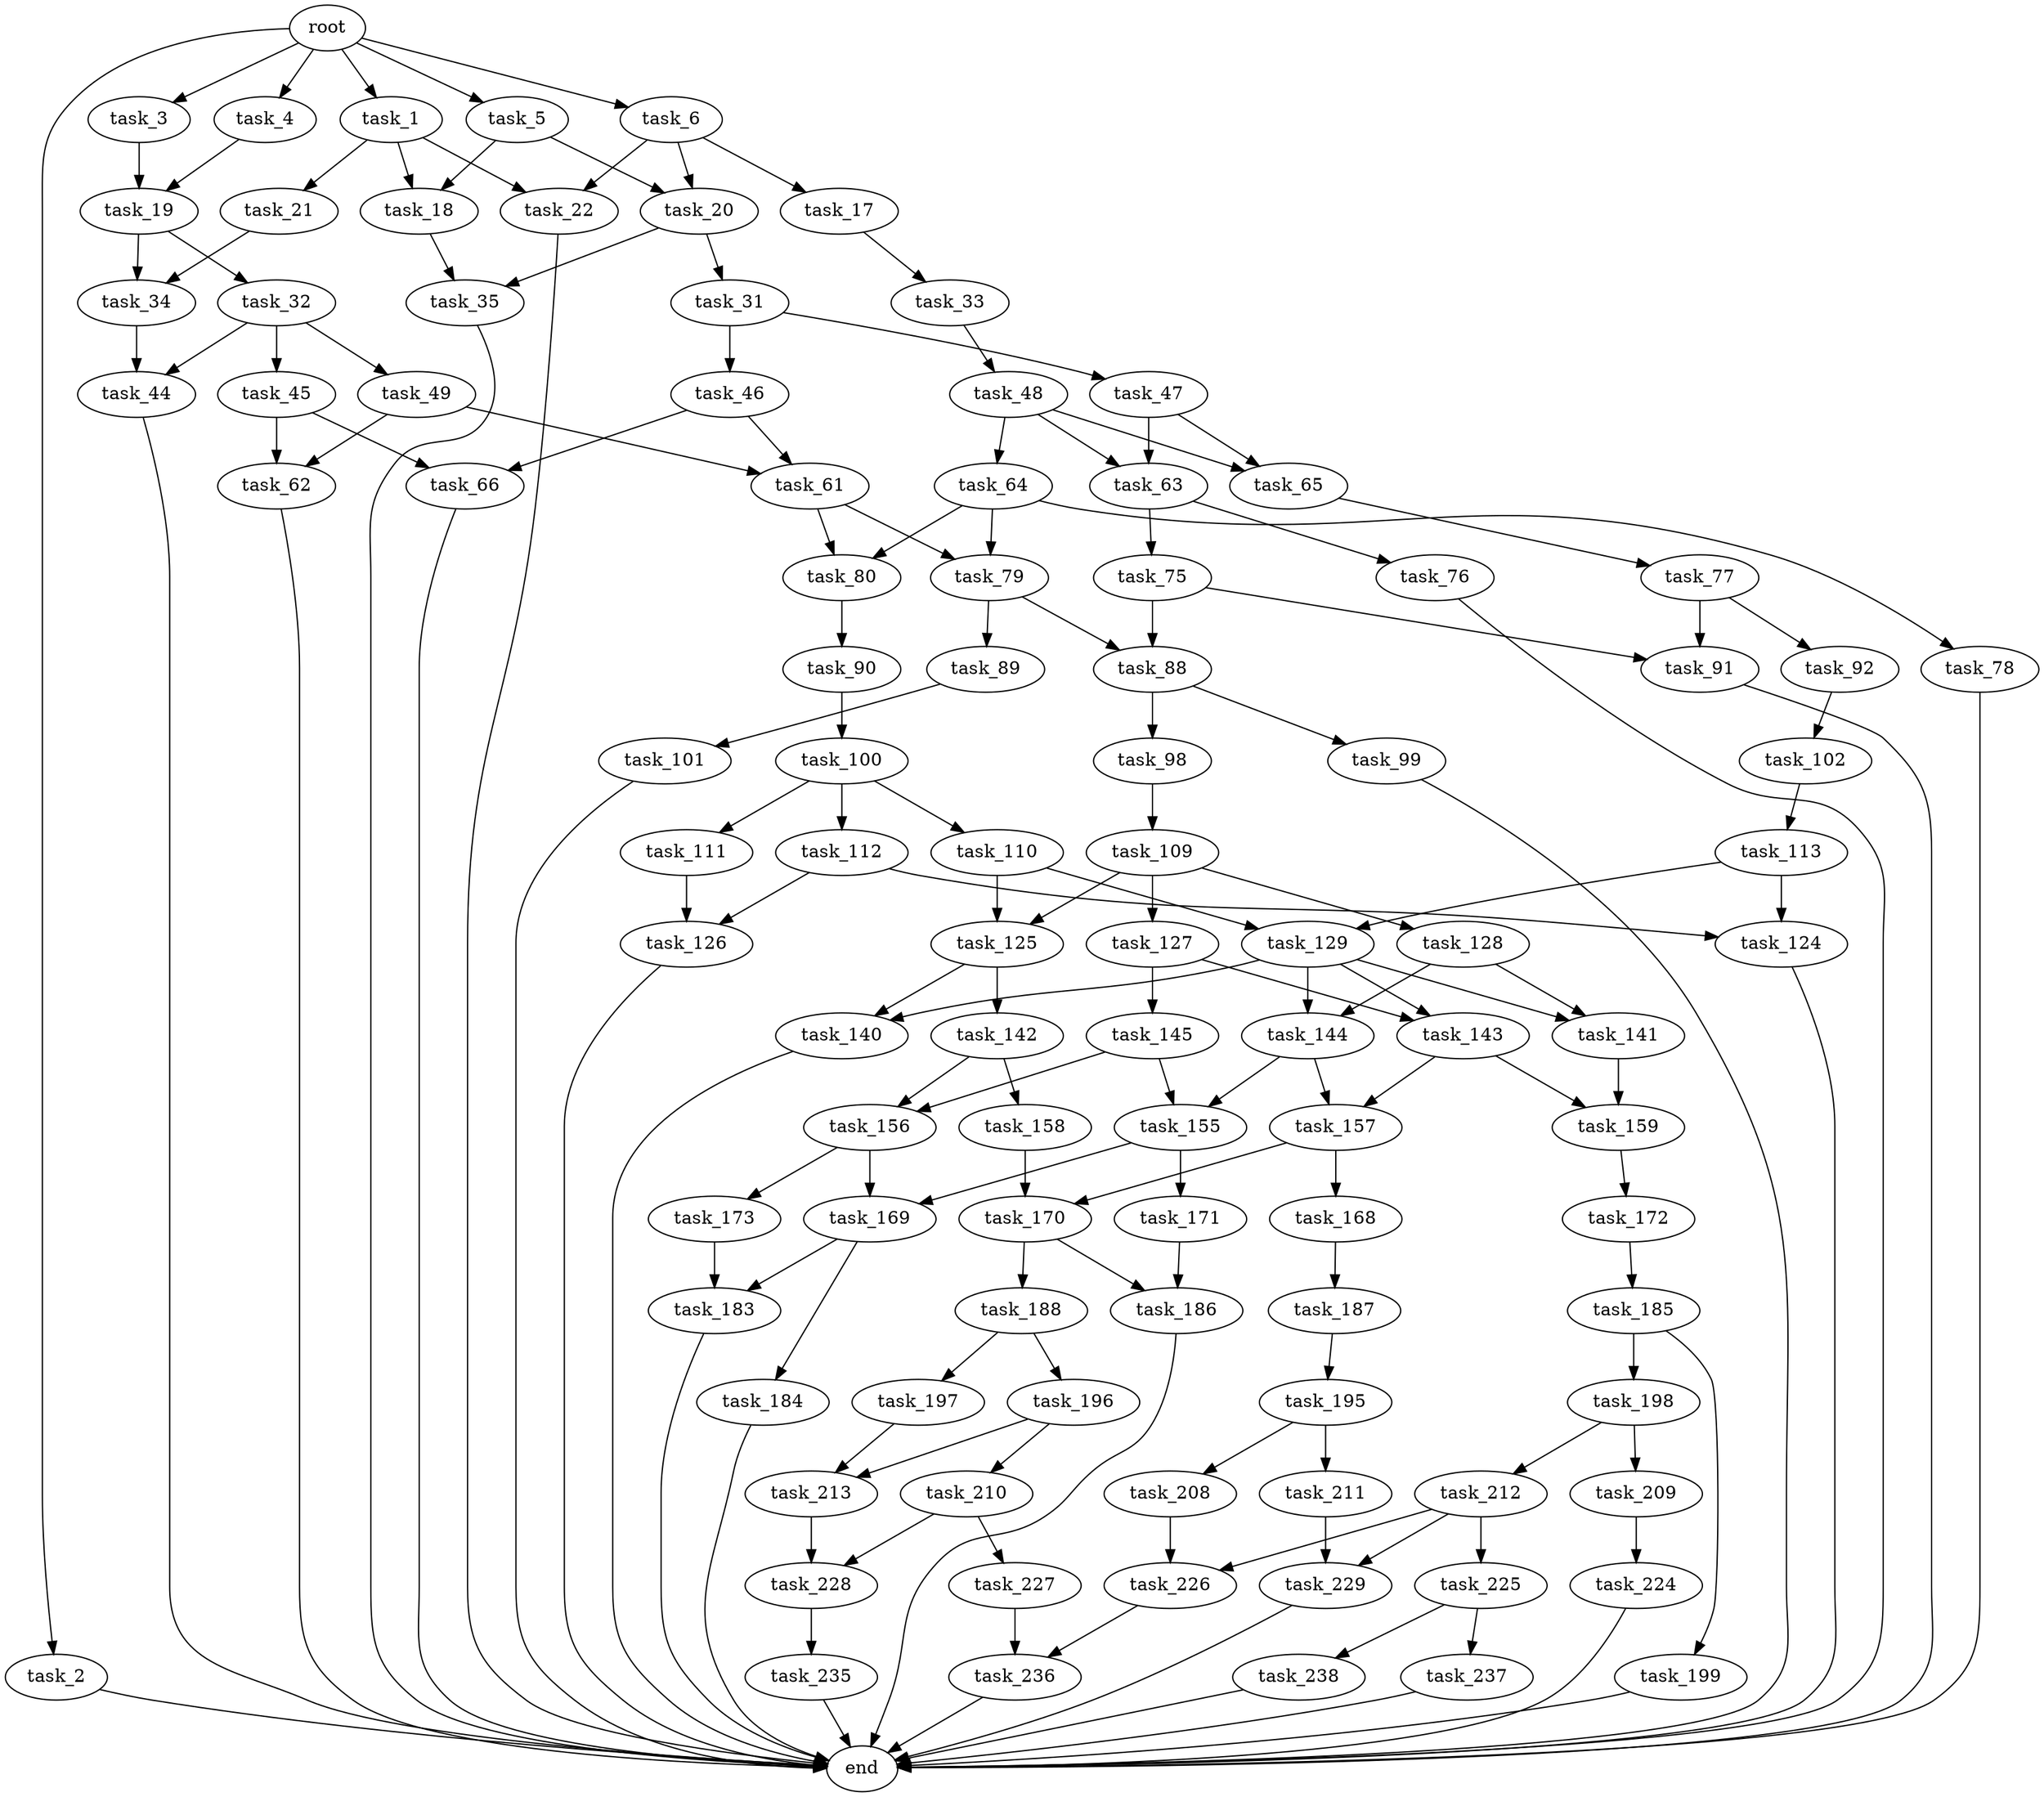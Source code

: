 digraph G {
  root [size="0.000000"];
  task_1 [size="12266741632.000000"];
  task_2 [size="102758651183.000000"];
  task_3 [size="549755813888.000000"];
  task_4 [size="14921896014.000000"];
  task_5 [size="24445867982.000000"];
  task_6 [size="34832260746.000000"];
  task_17 [size="599932923958.000000"];
  task_18 [size="248172606188.000000"];
  task_19 [size="1073741824000.000000"];
  task_20 [size="93646022797.000000"];
  task_21 [size="368293445632.000000"];
  task_22 [size="36829254797.000000"];
  task_31 [size="135736893331.000000"];
  task_32 [size="7478256021.000000"];
  task_33 [size="134217728000.000000"];
  task_34 [size="12259451466.000000"];
  task_35 [size="8589934592.000000"];
  task_44 [size="134217728000.000000"];
  task_45 [size="47090887931.000000"];
  task_46 [size="704477923755.000000"];
  task_47 [size="61094713811.000000"];
  task_48 [size="1010549349194.000000"];
  task_49 [size="713947391255.000000"];
  task_61 [size="13224162892.000000"];
  task_62 [size="28991029248.000000"];
  task_63 [size="9086469363.000000"];
  task_64 [size="3687422365.000000"];
  task_65 [size="6863946222.000000"];
  task_66 [size="28991029248.000000"];
  task_75 [size="320471493911.000000"];
  task_76 [size="418564909854.000000"];
  task_77 [size="549755813888.000000"];
  task_78 [size="549755813888.000000"];
  task_79 [size="1073741824000.000000"];
  task_80 [size="373861702690.000000"];
  task_88 [size="445329869846.000000"];
  task_89 [size="368293445632.000000"];
  task_90 [size="1244322711.000000"];
  task_91 [size="166729953721.000000"];
  task_92 [size="365508096744.000000"];
  task_98 [size="4429940512.000000"];
  task_99 [size="85461217388.000000"];
  task_100 [size="186941275444.000000"];
  task_101 [size="1073741824000.000000"];
  task_102 [size="2510885826.000000"];
  task_109 [size="368293445632.000000"];
  task_110 [size="8589934592.000000"];
  task_111 [size="97004787025.000000"];
  task_112 [size="7821745609.000000"];
  task_113 [size="1178940793478.000000"];
  task_124 [size="1073741824000.000000"];
  task_125 [size="15009489512.000000"];
  task_126 [size="1393131265732.000000"];
  task_127 [size="368293445632.000000"];
  task_128 [size="801506768249.000000"];
  task_129 [size="375909452859.000000"];
  task_140 [size="68719476736.000000"];
  task_141 [size="13606199981.000000"];
  task_142 [size="8589934592.000000"];
  task_143 [size="5773412335.000000"];
  task_144 [size="9485449770.000000"];
  task_145 [size="35185429667.000000"];
  task_155 [size="1031543070034.000000"];
  task_156 [size="68906422614.000000"];
  task_157 [size="11962147888.000000"];
  task_158 [size="1473433169.000000"];
  task_159 [size="52449891888.000000"];
  task_168 [size="232880409074.000000"];
  task_169 [size="319280480383.000000"];
  task_170 [size="174406770679.000000"];
  task_171 [size="782757789696.000000"];
  task_172 [size="30056527570.000000"];
  task_173 [size="10900512035.000000"];
  task_183 [size="217017992742.000000"];
  task_184 [size="11200754764.000000"];
  task_185 [size="134217728000.000000"];
  task_186 [size="43341978286.000000"];
  task_187 [size="12110453762.000000"];
  task_188 [size="28991029248.000000"];
  task_195 [size="11061403488.000000"];
  task_196 [size="10110211486.000000"];
  task_197 [size="782757789696.000000"];
  task_198 [size="134217728000.000000"];
  task_199 [size="134217728000.000000"];
  task_208 [size="231928233984.000000"];
  task_209 [size="2598444387.000000"];
  task_210 [size="14873949367.000000"];
  task_211 [size="368293445632.000000"];
  task_212 [size="2242227440.000000"];
  task_213 [size="1630751484.000000"];
  task_224 [size="4675308824.000000"];
  task_225 [size="42206014878.000000"];
  task_226 [size="170172552586.000000"];
  task_227 [size="368293445632.000000"];
  task_228 [size="1073741824000.000000"];
  task_229 [size="815782947.000000"];
  task_235 [size="6237893576.000000"];
  task_236 [size="1074621012646.000000"];
  task_237 [size="6327394010.000000"];
  task_238 [size="782757789696.000000"];
  end [size="0.000000"];

  root -> task_1 [size="1.000000"];
  root -> task_2 [size="1.000000"];
  root -> task_3 [size="1.000000"];
  root -> task_4 [size="1.000000"];
  root -> task_5 [size="1.000000"];
  root -> task_6 [size="1.000000"];
  task_1 -> task_18 [size="679477248.000000"];
  task_1 -> task_21 [size="679477248.000000"];
  task_1 -> task_22 [size="679477248.000000"];
  task_2 -> end [size="1.000000"];
  task_3 -> task_19 [size="536870912.000000"];
  task_4 -> task_19 [size="301989888.000000"];
  task_5 -> task_18 [size="679477248.000000"];
  task_5 -> task_20 [size="679477248.000000"];
  task_6 -> task_17 [size="679477248.000000"];
  task_6 -> task_20 [size="679477248.000000"];
  task_6 -> task_22 [size="679477248.000000"];
  task_17 -> task_33 [size="411041792.000000"];
  task_18 -> task_35 [size="209715200.000000"];
  task_19 -> task_32 [size="838860800.000000"];
  task_19 -> task_34 [size="838860800.000000"];
  task_20 -> task_31 [size="75497472.000000"];
  task_20 -> task_35 [size="75497472.000000"];
  task_21 -> task_34 [size="411041792.000000"];
  task_22 -> end [size="1.000000"];
  task_31 -> task_46 [size="134217728.000000"];
  task_31 -> task_47 [size="134217728.000000"];
  task_32 -> task_44 [size="679477248.000000"];
  task_32 -> task_45 [size="679477248.000000"];
  task_32 -> task_49 [size="679477248.000000"];
  task_33 -> task_48 [size="209715200.000000"];
  task_34 -> task_44 [size="209715200.000000"];
  task_35 -> end [size="1.000000"];
  task_44 -> end [size="1.000000"];
  task_45 -> task_62 [size="75497472.000000"];
  task_45 -> task_66 [size="75497472.000000"];
  task_46 -> task_61 [size="536870912.000000"];
  task_46 -> task_66 [size="536870912.000000"];
  task_47 -> task_63 [size="209715200.000000"];
  task_47 -> task_65 [size="209715200.000000"];
  task_48 -> task_63 [size="679477248.000000"];
  task_48 -> task_64 [size="679477248.000000"];
  task_48 -> task_65 [size="679477248.000000"];
  task_49 -> task_61 [size="536870912.000000"];
  task_49 -> task_62 [size="536870912.000000"];
  task_61 -> task_79 [size="209715200.000000"];
  task_61 -> task_80 [size="209715200.000000"];
  task_62 -> end [size="1.000000"];
  task_63 -> task_75 [size="838860800.000000"];
  task_63 -> task_76 [size="838860800.000000"];
  task_64 -> task_78 [size="301989888.000000"];
  task_64 -> task_79 [size="301989888.000000"];
  task_64 -> task_80 [size="301989888.000000"];
  task_65 -> task_77 [size="838860800.000000"];
  task_66 -> end [size="1.000000"];
  task_75 -> task_88 [size="209715200.000000"];
  task_75 -> task_91 [size="209715200.000000"];
  task_76 -> end [size="1.000000"];
  task_77 -> task_91 [size="536870912.000000"];
  task_77 -> task_92 [size="536870912.000000"];
  task_78 -> end [size="1.000000"];
  task_79 -> task_88 [size="838860800.000000"];
  task_79 -> task_89 [size="838860800.000000"];
  task_80 -> task_90 [size="301989888.000000"];
  task_88 -> task_98 [size="301989888.000000"];
  task_88 -> task_99 [size="301989888.000000"];
  task_89 -> task_101 [size="411041792.000000"];
  task_90 -> task_100 [size="33554432.000000"];
  task_91 -> end [size="1.000000"];
  task_92 -> task_102 [size="536870912.000000"];
  task_98 -> task_109 [size="134217728.000000"];
  task_99 -> end [size="1.000000"];
  task_100 -> task_110 [size="134217728.000000"];
  task_100 -> task_111 [size="134217728.000000"];
  task_100 -> task_112 [size="134217728.000000"];
  task_101 -> end [size="1.000000"];
  task_102 -> task_113 [size="75497472.000000"];
  task_109 -> task_125 [size="411041792.000000"];
  task_109 -> task_127 [size="411041792.000000"];
  task_109 -> task_128 [size="411041792.000000"];
  task_110 -> task_125 [size="33554432.000000"];
  task_110 -> task_129 [size="33554432.000000"];
  task_111 -> task_126 [size="134217728.000000"];
  task_112 -> task_124 [size="134217728.000000"];
  task_112 -> task_126 [size="134217728.000000"];
  task_113 -> task_124 [size="838860800.000000"];
  task_113 -> task_129 [size="838860800.000000"];
  task_124 -> end [size="1.000000"];
  task_125 -> task_140 [size="411041792.000000"];
  task_125 -> task_142 [size="411041792.000000"];
  task_126 -> end [size="1.000000"];
  task_127 -> task_143 [size="411041792.000000"];
  task_127 -> task_145 [size="411041792.000000"];
  task_128 -> task_141 [size="838860800.000000"];
  task_128 -> task_144 [size="838860800.000000"];
  task_129 -> task_140 [size="301989888.000000"];
  task_129 -> task_141 [size="301989888.000000"];
  task_129 -> task_143 [size="301989888.000000"];
  task_129 -> task_144 [size="301989888.000000"];
  task_140 -> end [size="1.000000"];
  task_141 -> task_159 [size="679477248.000000"];
  task_142 -> task_156 [size="33554432.000000"];
  task_142 -> task_158 [size="33554432.000000"];
  task_143 -> task_157 [size="209715200.000000"];
  task_143 -> task_159 [size="209715200.000000"];
  task_144 -> task_155 [size="679477248.000000"];
  task_144 -> task_157 [size="679477248.000000"];
  task_145 -> task_155 [size="33554432.000000"];
  task_145 -> task_156 [size="33554432.000000"];
  task_155 -> task_169 [size="679477248.000000"];
  task_155 -> task_171 [size="679477248.000000"];
  task_156 -> task_169 [size="301989888.000000"];
  task_156 -> task_173 [size="301989888.000000"];
  task_157 -> task_168 [size="301989888.000000"];
  task_157 -> task_170 [size="301989888.000000"];
  task_158 -> task_170 [size="134217728.000000"];
  task_159 -> task_172 [size="75497472.000000"];
  task_168 -> task_187 [size="209715200.000000"];
  task_169 -> task_183 [size="209715200.000000"];
  task_169 -> task_184 [size="209715200.000000"];
  task_170 -> task_186 [size="411041792.000000"];
  task_170 -> task_188 [size="411041792.000000"];
  task_171 -> task_186 [size="679477248.000000"];
  task_172 -> task_185 [size="33554432.000000"];
  task_173 -> task_183 [size="209715200.000000"];
  task_183 -> end [size="1.000000"];
  task_184 -> end [size="1.000000"];
  task_185 -> task_198 [size="209715200.000000"];
  task_185 -> task_199 [size="209715200.000000"];
  task_186 -> end [size="1.000000"];
  task_187 -> task_195 [size="536870912.000000"];
  task_188 -> task_196 [size="75497472.000000"];
  task_188 -> task_197 [size="75497472.000000"];
  task_195 -> task_208 [size="679477248.000000"];
  task_195 -> task_211 [size="679477248.000000"];
  task_196 -> task_210 [size="209715200.000000"];
  task_196 -> task_213 [size="209715200.000000"];
  task_197 -> task_213 [size="679477248.000000"];
  task_198 -> task_209 [size="209715200.000000"];
  task_198 -> task_212 [size="209715200.000000"];
  task_199 -> end [size="1.000000"];
  task_208 -> task_226 [size="301989888.000000"];
  task_209 -> task_224 [size="301989888.000000"];
  task_210 -> task_227 [size="411041792.000000"];
  task_210 -> task_228 [size="411041792.000000"];
  task_211 -> task_229 [size="411041792.000000"];
  task_212 -> task_225 [size="75497472.000000"];
  task_212 -> task_226 [size="75497472.000000"];
  task_212 -> task_229 [size="75497472.000000"];
  task_213 -> task_228 [size="75497472.000000"];
  task_224 -> end [size="1.000000"];
  task_225 -> task_237 [size="679477248.000000"];
  task_225 -> task_238 [size="679477248.000000"];
  task_226 -> task_236 [size="301989888.000000"];
  task_227 -> task_236 [size="411041792.000000"];
  task_228 -> task_235 [size="838860800.000000"];
  task_229 -> end [size="1.000000"];
  task_235 -> end [size="1.000000"];
  task_236 -> end [size="1.000000"];
  task_237 -> end [size="1.000000"];
  task_238 -> end [size="1.000000"];
}
